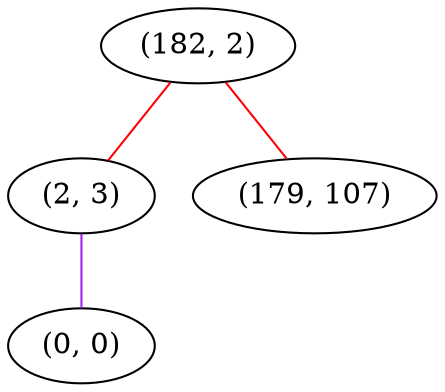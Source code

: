 graph "" {
"(182, 2)";
"(2, 3)";
"(179, 107)";
"(0, 0)";
"(182, 2)" -- "(2, 3)"  [color=red, key=0, weight=1];
"(182, 2)" -- "(179, 107)"  [color=red, key=0, weight=1];
"(2, 3)" -- "(0, 0)"  [color=purple, key=0, weight=4];
}
